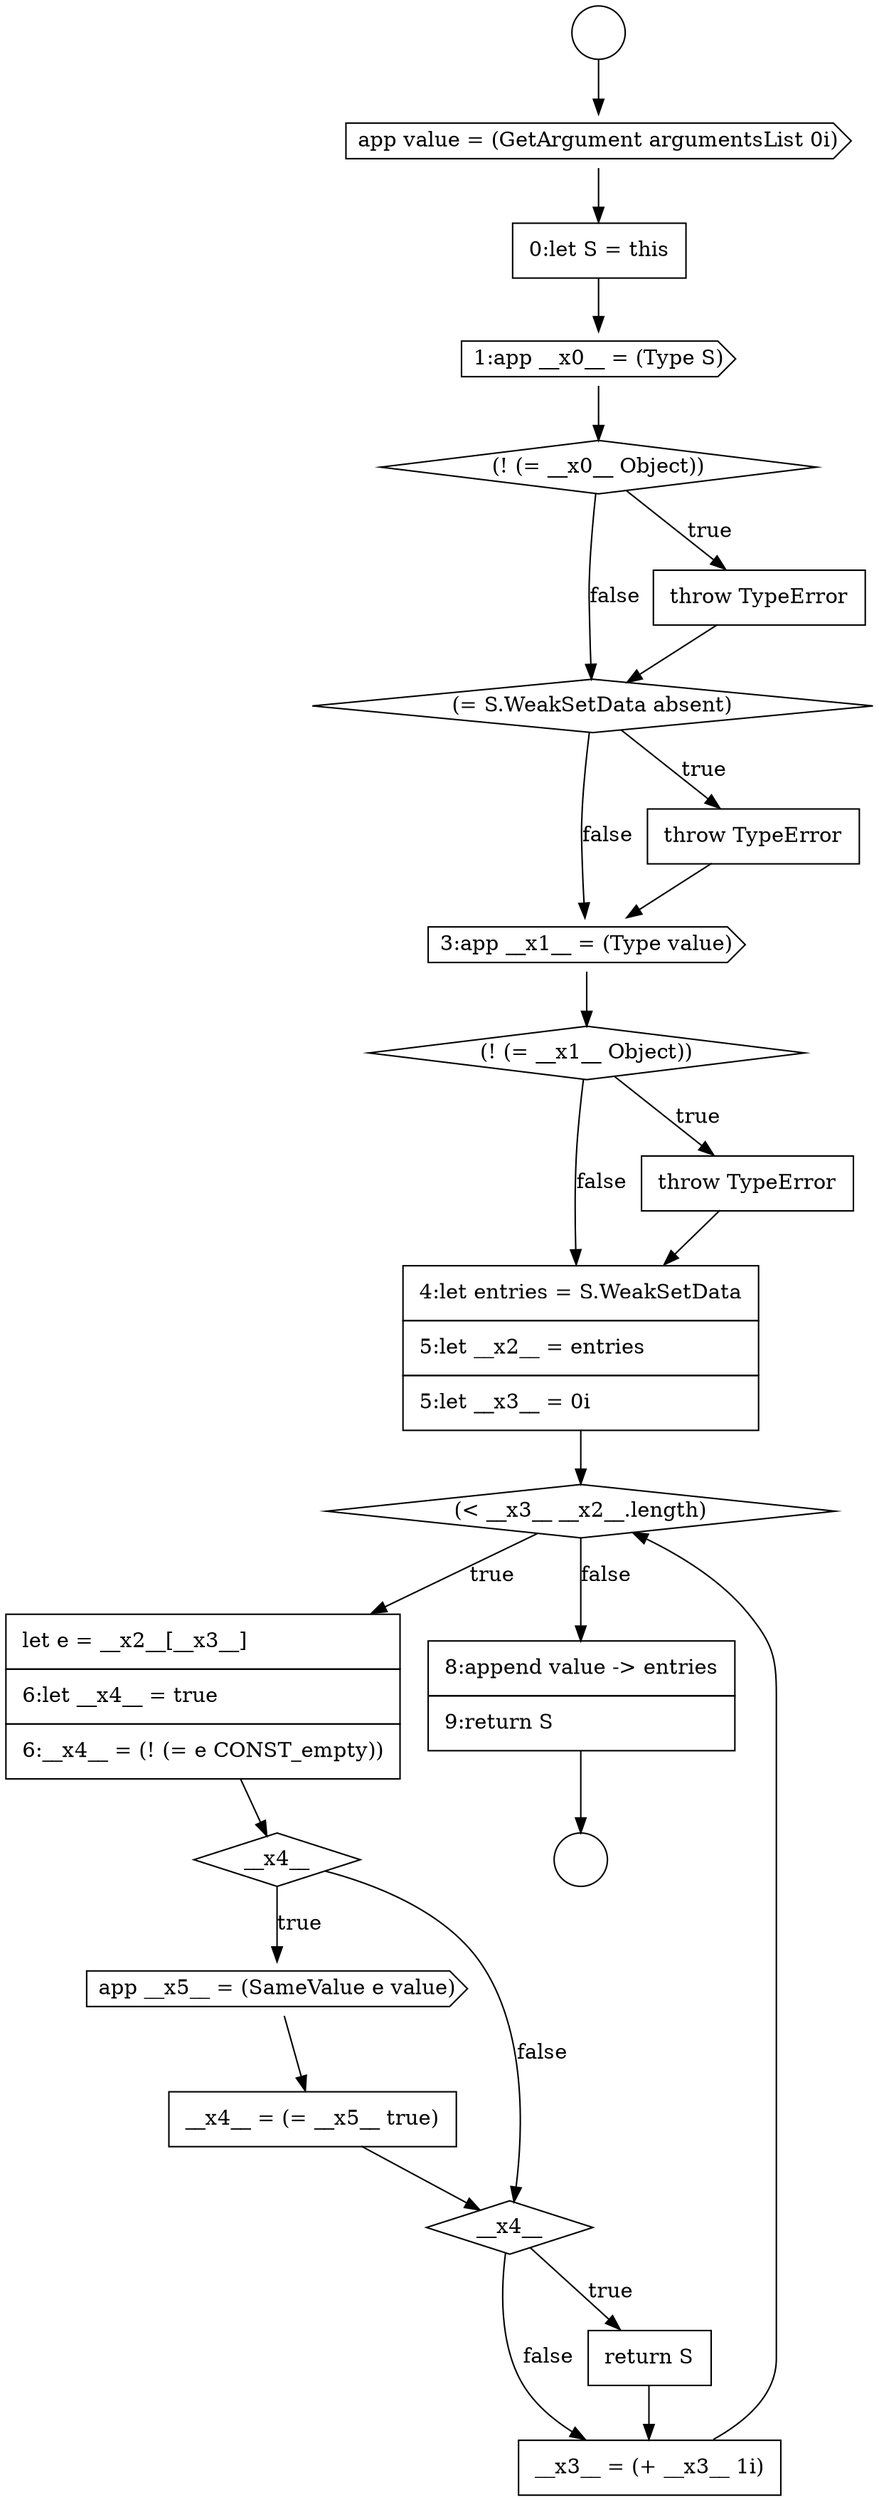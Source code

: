 digraph {
  node16105 [shape=diamond, label=<<font color="black">(&lt; __x3__ __x2__.length)</font>> color="black" fillcolor="white" style=filled]
  node16099 [shape=diamond, label=<<font color="black">(= S.WeakSetData absent)</font>> color="black" fillcolor="white" style=filled]
  node16109 [shape=none, margin=0, label=<<font color="black">
    <table border="0" cellborder="1" cellspacing="0" cellpadding="10">
      <tr><td align="left">__x4__ = (= __x5__ true)</td></tr>
    </table>
  </font>> color="black" fillcolor="white" style=filled]
  node16104 [shape=none, margin=0, label=<<font color="black">
    <table border="0" cellborder="1" cellspacing="0" cellpadding="10">
      <tr><td align="left">4:let entries = S.WeakSetData</td></tr>
      <tr><td align="left">5:let __x2__ = entries</td></tr>
      <tr><td align="left">5:let __x3__ = 0i</td></tr>
    </table>
  </font>> color="black" fillcolor="white" style=filled]
  node16108 [shape=cds, label=<<font color="black">app __x5__ = (SameValue e value)</font>> color="black" fillcolor="white" style=filled]
  node16112 [shape=none, margin=0, label=<<font color="black">
    <table border="0" cellborder="1" cellspacing="0" cellpadding="10">
      <tr><td align="left">__x3__ = (+ __x3__ 1i)</td></tr>
    </table>
  </font>> color="black" fillcolor="white" style=filled]
  node16107 [shape=diamond, label=<<font color="black">__x4__</font>> color="black" fillcolor="white" style=filled]
  node16101 [shape=cds, label=<<font color="black">3:app __x1__ = (Type value)</font>> color="black" fillcolor="white" style=filled]
  node16111 [shape=none, margin=0, label=<<font color="black">
    <table border="0" cellborder="1" cellspacing="0" cellpadding="10">
      <tr><td align="left">return S</td></tr>
    </table>
  </font>> color="black" fillcolor="white" style=filled]
  node16106 [shape=none, margin=0, label=<<font color="black">
    <table border="0" cellborder="1" cellspacing="0" cellpadding="10">
      <tr><td align="left">let e = __x2__[__x3__]</td></tr>
      <tr><td align="left">6:let __x4__ = true</td></tr>
      <tr><td align="left">6:__x4__ = (! (= e CONST_empty))</td></tr>
    </table>
  </font>> color="black" fillcolor="white" style=filled]
  node16102 [shape=diamond, label=<<font color="black">(! (= __x1__ Object))</font>> color="black" fillcolor="white" style=filled]
  node16113 [shape=none, margin=0, label=<<font color="black">
    <table border="0" cellborder="1" cellspacing="0" cellpadding="10">
      <tr><td align="left">8:append value -&gt; entries</td></tr>
      <tr><td align="left">9:return S</td></tr>
    </table>
  </font>> color="black" fillcolor="white" style=filled]
  node16110 [shape=diamond, label=<<font color="black">__x4__</font>> color="black" fillcolor="white" style=filled]
  node16103 [shape=none, margin=0, label=<<font color="black">
    <table border="0" cellborder="1" cellspacing="0" cellpadding="10">
      <tr><td align="left">throw TypeError</td></tr>
    </table>
  </font>> color="black" fillcolor="white" style=filled]
  node16092 [shape=circle label=" " color="black" fillcolor="white" style=filled]
  node16100 [shape=none, margin=0, label=<<font color="black">
    <table border="0" cellborder="1" cellspacing="0" cellpadding="10">
      <tr><td align="left">throw TypeError</td></tr>
    </table>
  </font>> color="black" fillcolor="white" style=filled]
  node16095 [shape=none, margin=0, label=<<font color="black">
    <table border="0" cellborder="1" cellspacing="0" cellpadding="10">
      <tr><td align="left">0:let S = this</td></tr>
    </table>
  </font>> color="black" fillcolor="white" style=filled]
  node16094 [shape=cds, label=<<font color="black">app value = (GetArgument argumentsList 0i)</font>> color="black" fillcolor="white" style=filled]
  node16096 [shape=cds, label=<<font color="black">1:app __x0__ = (Type S)</font>> color="black" fillcolor="white" style=filled]
  node16097 [shape=diamond, label=<<font color="black">(! (= __x0__ Object))</font>> color="black" fillcolor="white" style=filled]
  node16098 [shape=none, margin=0, label=<<font color="black">
    <table border="0" cellborder="1" cellspacing="0" cellpadding="10">
      <tr><td align="left">throw TypeError</td></tr>
    </table>
  </font>> color="black" fillcolor="white" style=filled]
  node16093 [shape=circle label=" " color="black" fillcolor="white" style=filled]
  node16110 -> node16111 [label=<<font color="black">true</font>> color="black"]
  node16110 -> node16112 [label=<<font color="black">false</font>> color="black"]
  node16108 -> node16109 [ color="black"]
  node16112 -> node16105 [ color="black"]
  node16105 -> node16106 [label=<<font color="black">true</font>> color="black"]
  node16105 -> node16113 [label=<<font color="black">false</font>> color="black"]
  node16113 -> node16093 [ color="black"]
  node16109 -> node16110 [ color="black"]
  node16103 -> node16104 [ color="black"]
  node16100 -> node16101 [ color="black"]
  node16101 -> node16102 [ color="black"]
  node16094 -> node16095 [ color="black"]
  node16106 -> node16107 [ color="black"]
  node16111 -> node16112 [ color="black"]
  node16098 -> node16099 [ color="black"]
  node16102 -> node16103 [label=<<font color="black">true</font>> color="black"]
  node16102 -> node16104 [label=<<font color="black">false</font>> color="black"]
  node16097 -> node16098 [label=<<font color="black">true</font>> color="black"]
  node16097 -> node16099 [label=<<font color="black">false</font>> color="black"]
  node16107 -> node16108 [label=<<font color="black">true</font>> color="black"]
  node16107 -> node16110 [label=<<font color="black">false</font>> color="black"]
  node16095 -> node16096 [ color="black"]
  node16096 -> node16097 [ color="black"]
  node16099 -> node16100 [label=<<font color="black">true</font>> color="black"]
  node16099 -> node16101 [label=<<font color="black">false</font>> color="black"]
  node16104 -> node16105 [ color="black"]
  node16092 -> node16094 [ color="black"]
}
